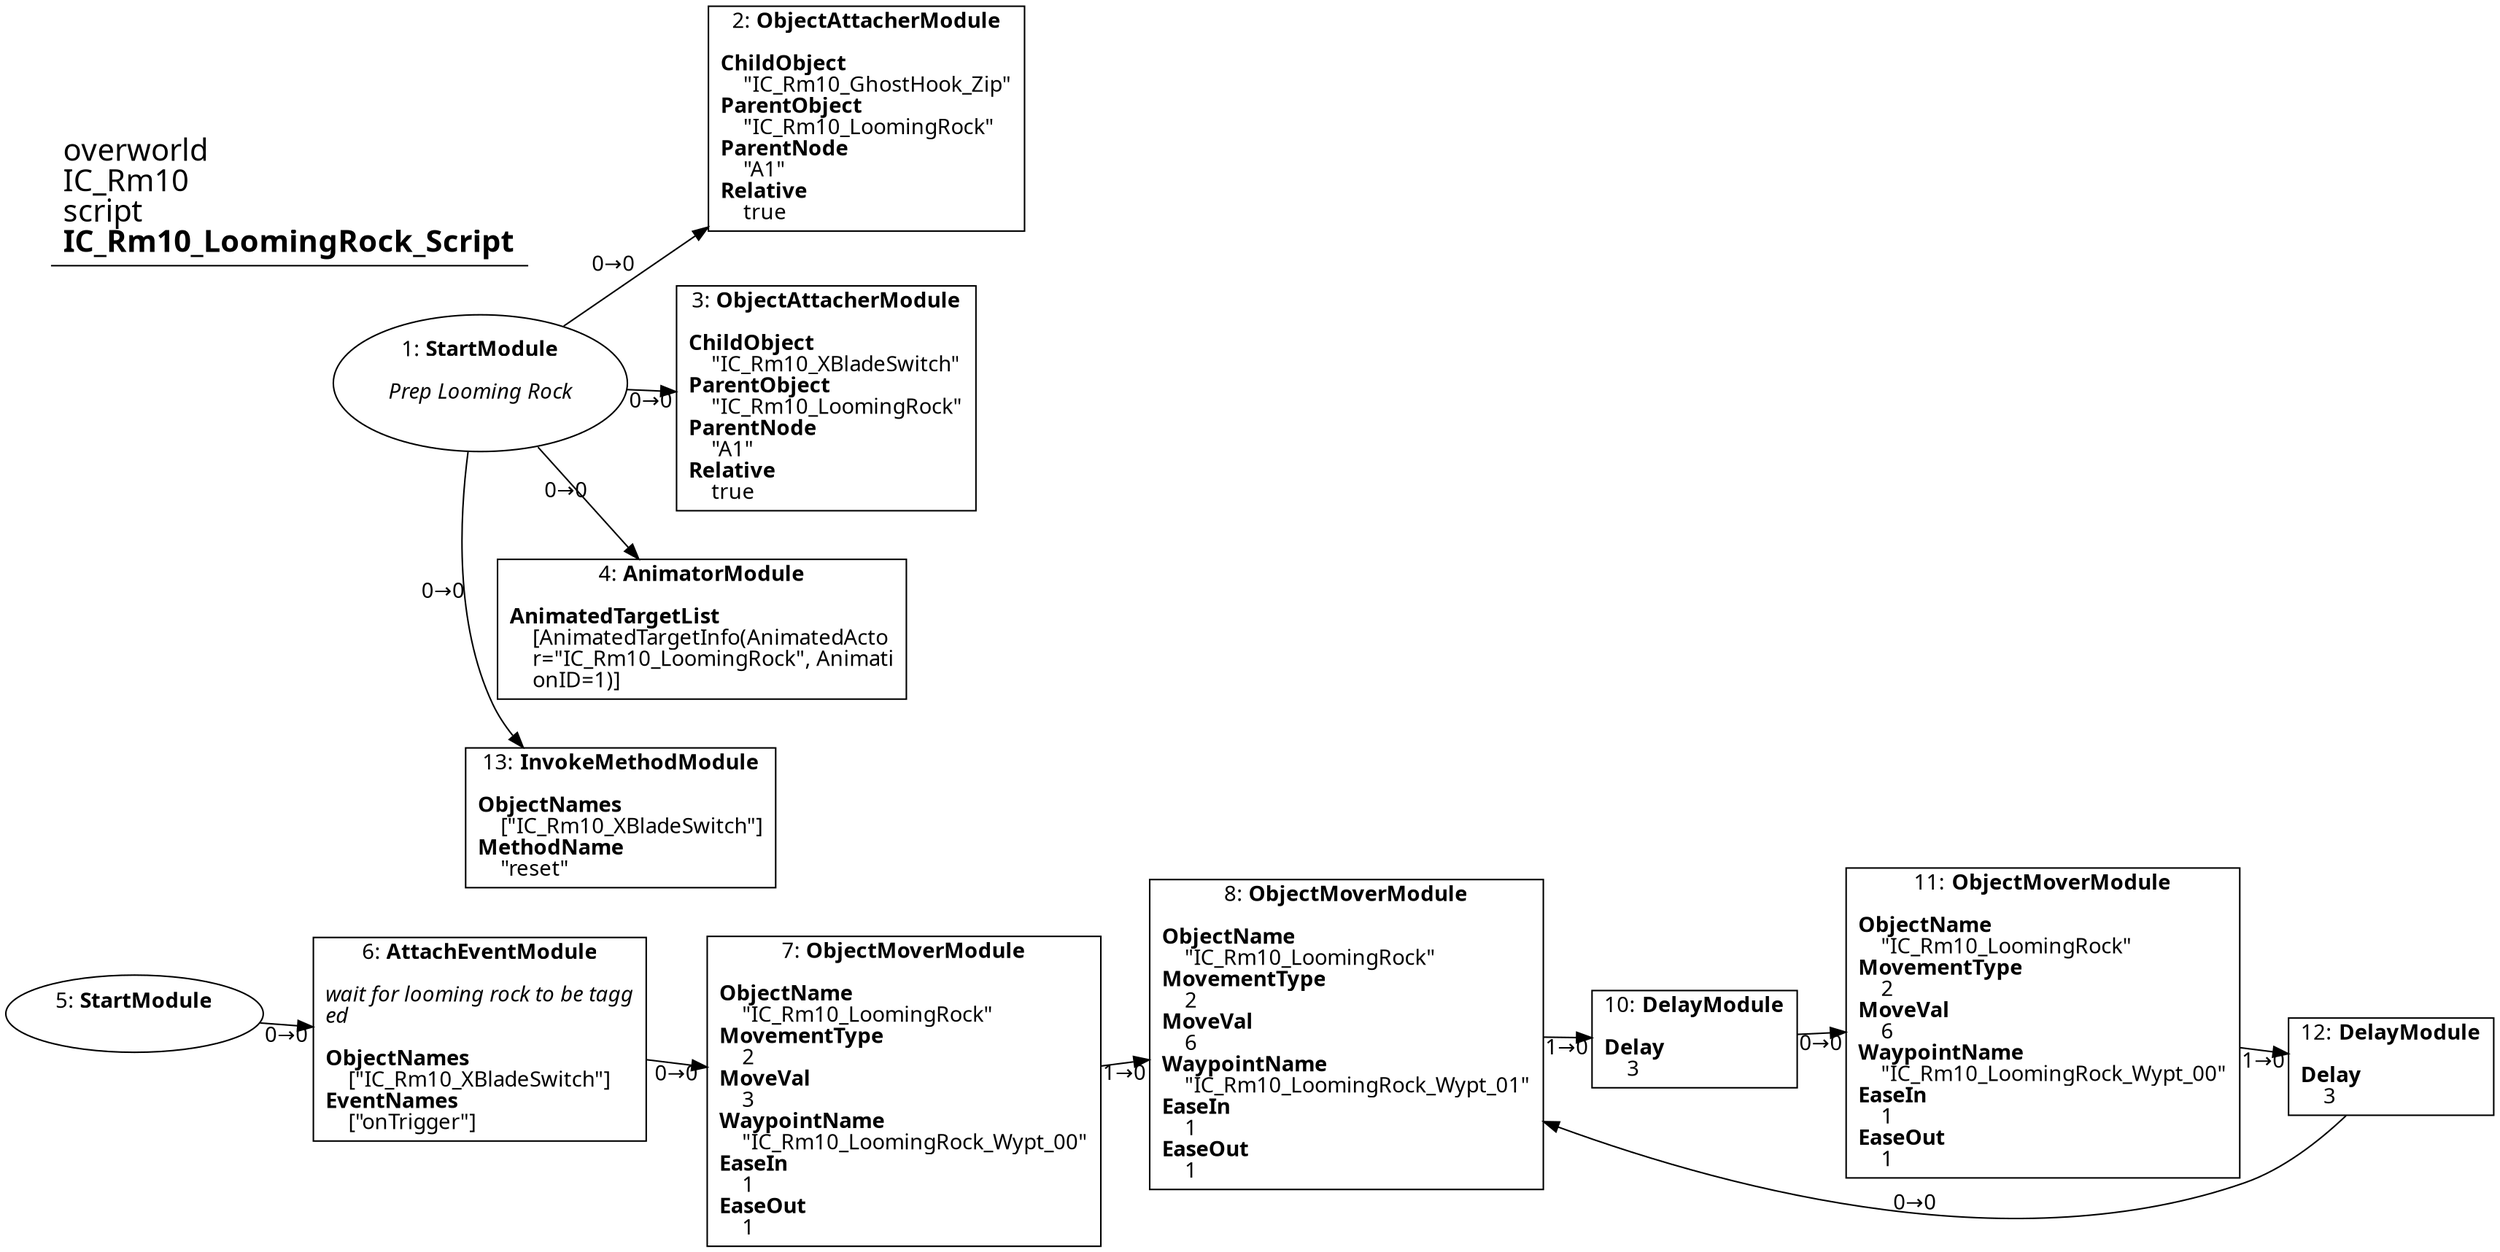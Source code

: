 digraph {
    layout = fdp;
    overlap = prism;
    sep = "+16";
    splines = spline;

    node [ shape = box ];

    graph [ fontname = "Segoe UI" ];
    node [ fontname = "Segoe UI" ];
    edge [ fontname = "Segoe UI" ];

    1 [ label = <1: <b>StartModule</b><br/><br/><i>Prep Looming Rock<br align="left"/></i><br align="left"/>> ];
    1 [ shape = oval ]
    1 [ pos = "0.047000002,-0.020000001!" ];
    1 -> 2 [ label = "0→0" ];
    1 -> 3 [ label = "0→0" ];
    1 -> 4 [ label = "0→0" ];
    1 -> 13 [ label = "0→0" ];

    2 [ label = <2: <b>ObjectAttacherModule</b><br/><br/><b>ChildObject</b><br align="left"/>    &quot;IC_Rm10_GhostHook_Zip&quot;<br align="left"/><b>ParentObject</b><br align="left"/>    &quot;IC_Rm10_LoomingRock&quot;<br align="left"/><b>ParentNode</b><br align="left"/>    &quot;A1&quot;<br align="left"/><b>Relative</b><br align="left"/>    true<br align="left"/>> ];
    2 [ pos = "0.268,-0.020000001!" ];

    3 [ label = <3: <b>ObjectAttacherModule</b><br/><br/><b>ChildObject</b><br align="left"/>    &quot;IC_Rm10_XBladeSwitch&quot;<br align="left"/><b>ParentObject</b><br align="left"/>    &quot;IC_Rm10_LoomingRock&quot;<br align="left"/><b>ParentNode</b><br align="left"/>    &quot;A1&quot;<br align="left"/><b>Relative</b><br align="left"/>    true<br align="left"/>> ];
    3 [ pos = "0.268,-0.11800001!" ];

    4 [ label = <4: <b>AnimatorModule</b><br/><br/><b>AnimatedTargetList</b><br align="left"/>    [AnimatedTargetInfo(AnimatedActo<br align="left"/>    r=&quot;IC_Rm10_LoomingRock&quot;, Animati<br align="left"/>    onID=1)]<br align="left"/>> ];
    4 [ pos = "0.268,-0.21900001!" ];

    5 [ label = <5: <b>StartModule</b><br/><br/>> ];
    5 [ shape = oval ]
    5 [ pos = "0.068,-0.564!" ];
    5 -> 6 [ label = "0→0" ];

    6 [ label = <6: <b>AttachEventModule</b><br/><br/><i>wait for looming rock to be tagg<br align="left"/>ed<br align="left"/></i><br align="left"/><b>ObjectNames</b><br align="left"/>    [&quot;IC_Rm10_XBladeSwitch&quot;]<br align="left"/><b>EventNames</b><br align="left"/>    [&quot;onTrigger&quot;]<br align="left"/>> ];
    6 [ pos = "0.296,-0.564!" ];
    6 -> 7 [ label = "0→0" ];

    7 [ label = <7: <b>ObjectMoverModule</b><br/><br/><b>ObjectName</b><br align="left"/>    &quot;IC_Rm10_LoomingRock&quot;<br align="left"/><b>MovementType</b><br align="left"/>    2<br align="left"/><b>MoveVal</b><br align="left"/>    3<br align="left"/><b>WaypointName</b><br align="left"/>    &quot;IC_Rm10_LoomingRock_Wypt_00&quot;<br align="left"/><b>EaseIn</b><br align="left"/>    1<br align="left"/><b>EaseOut</b><br align="left"/>    1<br align="left"/>> ];
    7 [ pos = "0.546,-0.564!" ];
    7 -> 8 [ label = "1→0" ];

    8 [ label = <8: <b>ObjectMoverModule</b><br/><br/><b>ObjectName</b><br align="left"/>    &quot;IC_Rm10_LoomingRock&quot;<br align="left"/><b>MovementType</b><br align="left"/>    2<br align="left"/><b>MoveVal</b><br align="left"/>    6<br align="left"/><b>WaypointName</b><br align="left"/>    &quot;IC_Rm10_LoomingRock_Wypt_01&quot;<br align="left"/><b>EaseIn</b><br align="left"/>    1<br align="left"/><b>EaseOut</b><br align="left"/>    1<br align="left"/>> ];
    8 [ pos = "0.777,-0.587!" ];
    8 -> 10 [ label = "1→0" ];

    10 [ label = <10: <b>DelayModule</b><br/><br/><b>Delay</b><br align="left"/>    3<br align="left"/>> ];
    10 [ pos = "0.98700005,-0.61!" ];
    10 -> 11 [ label = "0→0" ];

    11 [ label = <11: <b>ObjectMoverModule</b><br/><br/><b>ObjectName</b><br align="left"/>    &quot;IC_Rm10_LoomingRock&quot;<br align="left"/><b>MovementType</b><br align="left"/>    2<br align="left"/><b>MoveVal</b><br align="left"/>    6<br align="left"/><b>WaypointName</b><br align="left"/>    &quot;IC_Rm10_LoomingRock_Wypt_00&quot;<br align="left"/><b>EaseIn</b><br align="left"/>    1<br align="left"/><b>EaseOut</b><br align="left"/>    1<br align="left"/>> ];
    11 [ pos = "1.182,-0.61!" ];
    11 -> 12 [ label = "1→0" ];

    12 [ label = <12: <b>DelayModule</b><br/><br/><b>Delay</b><br align="left"/>    3<br align="left"/>> ];
    12 [ pos = "1.3820001,-0.633!" ];
    12 -> 8 [ label = "0→0" ];

    13 [ label = <13: <b>InvokeMethodModule</b><br/><br/><b>ObjectNames</b><br align="left"/>    [&quot;IC_Rm10_XBladeSwitch&quot;]<br align="left"/><b>MethodName</b><br align="left"/>    &quot;reset&quot;<br align="left"/>> ];
    13 [ pos = "0.26900002,-0.33800003!" ];

    title [ pos = "0.046000004,-0.019000001!" ];
    title [ shape = underline ];
    title [ label = <<font point-size="20">overworld<br align="left"/>IC_Rm10<br align="left"/>script<br align="left"/><b>IC_Rm10_LoomingRock_Script</b><br align="left"/></font>> ];
}
